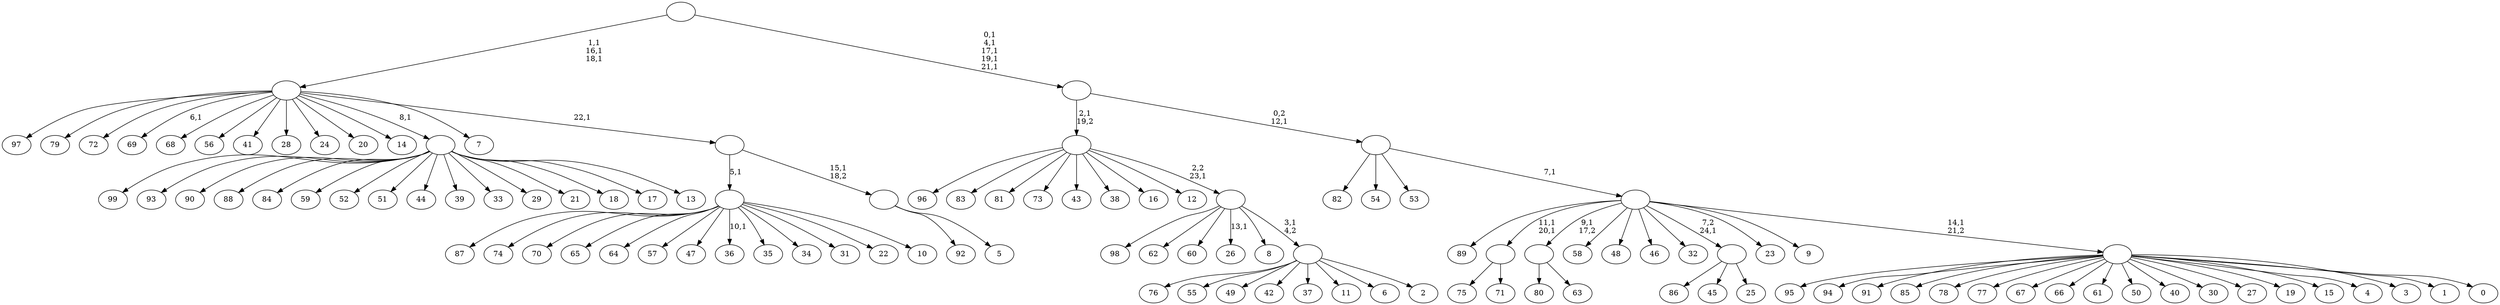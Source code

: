digraph T {
	125 [label="99"]
	124 [label="98"]
	123 [label="97"]
	122 [label="96"]
	121 [label="95"]
	120 [label="94"]
	119 [label="93"]
	118 [label="92"]
	117 [label="91"]
	116 [label="90"]
	115 [label="89"]
	114 [label="88"]
	113 [label="87"]
	112 [label="86"]
	111 [label="85"]
	110 [label="84"]
	109 [label="83"]
	108 [label="82"]
	107 [label="81"]
	106 [label="80"]
	105 [label="79"]
	104 [label="78"]
	103 [label="77"]
	102 [label="76"]
	101 [label="75"]
	100 [label="74"]
	99 [label="73"]
	98 [label="72"]
	97 [label="71"]
	96 [label=""]
	94 [label="70"]
	93 [label="69"]
	91 [label="68"]
	90 [label="67"]
	89 [label="66"]
	88 [label="65"]
	87 [label="64"]
	86 [label="63"]
	85 [label=""]
	84 [label="62"]
	83 [label="61"]
	82 [label="60"]
	81 [label="59"]
	80 [label="58"]
	79 [label="57"]
	78 [label="56"]
	77 [label="55"]
	76 [label="54"]
	75 [label="53"]
	74 [label="52"]
	73 [label="51"]
	72 [label="50"]
	71 [label="49"]
	70 [label="48"]
	69 [label="47"]
	68 [label="46"]
	67 [label="45"]
	66 [label="44"]
	65 [label="43"]
	64 [label="42"]
	63 [label="41"]
	62 [label="40"]
	61 [label="39"]
	60 [label="38"]
	59 [label="37"]
	58 [label="36"]
	56 [label="35"]
	55 [label="34"]
	54 [label="33"]
	53 [label="32"]
	52 [label="31"]
	51 [label="30"]
	50 [label="29"]
	49 [label="28"]
	48 [label="27"]
	47 [label="26"]
	45 [label="25"]
	44 [label=""]
	43 [label="24"]
	42 [label="23"]
	41 [label="22"]
	40 [label="21"]
	39 [label="20"]
	38 [label="19"]
	37 [label="18"]
	36 [label="17"]
	35 [label="16"]
	34 [label="15"]
	33 [label="14"]
	32 [label="13"]
	31 [label=""]
	30 [label="12"]
	29 [label="11"]
	28 [label="10"]
	27 [label=""]
	26 [label="9"]
	25 [label="8"]
	24 [label="7"]
	23 [label="6"]
	22 [label="5"]
	21 [label=""]
	20 [label=""]
	19 [label=""]
	16 [label="4"]
	15 [label="3"]
	14 [label="2"]
	13 [label=""]
	12 [label=""]
	11 [label=""]
	10 [label="1"]
	9 [label="0"]
	8 [label=""]
	7 [label=""]
	6 [label=""]
	5 [label=""]
	0 [label=""]
	96 -> 101 [label=""]
	96 -> 97 [label=""]
	85 -> 106 [label=""]
	85 -> 86 [label=""]
	44 -> 112 [label=""]
	44 -> 67 [label=""]
	44 -> 45 [label=""]
	31 -> 125 [label=""]
	31 -> 119 [label=""]
	31 -> 116 [label=""]
	31 -> 114 [label=""]
	31 -> 110 [label=""]
	31 -> 81 [label=""]
	31 -> 74 [label=""]
	31 -> 73 [label=""]
	31 -> 66 [label=""]
	31 -> 61 [label=""]
	31 -> 54 [label=""]
	31 -> 50 [label=""]
	31 -> 40 [label=""]
	31 -> 37 [label=""]
	31 -> 36 [label=""]
	31 -> 32 [label=""]
	27 -> 58 [label="10,1"]
	27 -> 113 [label=""]
	27 -> 100 [label=""]
	27 -> 94 [label=""]
	27 -> 88 [label=""]
	27 -> 87 [label=""]
	27 -> 79 [label=""]
	27 -> 69 [label=""]
	27 -> 56 [label=""]
	27 -> 55 [label=""]
	27 -> 52 [label=""]
	27 -> 41 [label=""]
	27 -> 28 [label=""]
	21 -> 118 [label=""]
	21 -> 22 [label=""]
	20 -> 27 [label="5,1"]
	20 -> 21 [label="15,1\n18,2"]
	19 -> 93 [label="6,1"]
	19 -> 123 [label=""]
	19 -> 105 [label=""]
	19 -> 98 [label=""]
	19 -> 91 [label=""]
	19 -> 78 [label=""]
	19 -> 63 [label=""]
	19 -> 49 [label=""]
	19 -> 43 [label=""]
	19 -> 39 [label=""]
	19 -> 33 [label=""]
	19 -> 31 [label="8,1"]
	19 -> 24 [label=""]
	19 -> 20 [label="22,1"]
	13 -> 102 [label=""]
	13 -> 77 [label=""]
	13 -> 71 [label=""]
	13 -> 64 [label=""]
	13 -> 59 [label=""]
	13 -> 29 [label=""]
	13 -> 23 [label=""]
	13 -> 14 [label=""]
	12 -> 47 [label="13,1"]
	12 -> 124 [label=""]
	12 -> 84 [label=""]
	12 -> 82 [label=""]
	12 -> 25 [label=""]
	12 -> 13 [label="3,1\n4,2"]
	11 -> 122 [label=""]
	11 -> 109 [label=""]
	11 -> 107 [label=""]
	11 -> 99 [label=""]
	11 -> 65 [label=""]
	11 -> 60 [label=""]
	11 -> 35 [label=""]
	11 -> 30 [label=""]
	11 -> 12 [label="2,2\n23,1"]
	8 -> 121 [label=""]
	8 -> 120 [label=""]
	8 -> 117 [label=""]
	8 -> 111 [label=""]
	8 -> 104 [label=""]
	8 -> 103 [label=""]
	8 -> 90 [label=""]
	8 -> 89 [label=""]
	8 -> 83 [label=""]
	8 -> 72 [label=""]
	8 -> 62 [label=""]
	8 -> 51 [label=""]
	8 -> 48 [label=""]
	8 -> 38 [label=""]
	8 -> 34 [label=""]
	8 -> 16 [label=""]
	8 -> 15 [label=""]
	8 -> 10 [label=""]
	8 -> 9 [label=""]
	7 -> 96 [label="11,1\n20,1"]
	7 -> 115 [label=""]
	7 -> 85 [label="9,1\n17,2"]
	7 -> 80 [label=""]
	7 -> 70 [label=""]
	7 -> 68 [label=""]
	7 -> 53 [label=""]
	7 -> 44 [label="7,2\n24,1"]
	7 -> 42 [label=""]
	7 -> 26 [label=""]
	7 -> 8 [label="14,1\n21,2"]
	6 -> 108 [label=""]
	6 -> 76 [label=""]
	6 -> 75 [label=""]
	6 -> 7 [label="7,1"]
	5 -> 11 [label="2,1\n19,2"]
	5 -> 6 [label="0,2\n12,1"]
	0 -> 5 [label="0,1\n4,1\n17,1\n19,1\n21,1"]
	0 -> 19 [label="1,1\n16,1\n18,1"]
}
